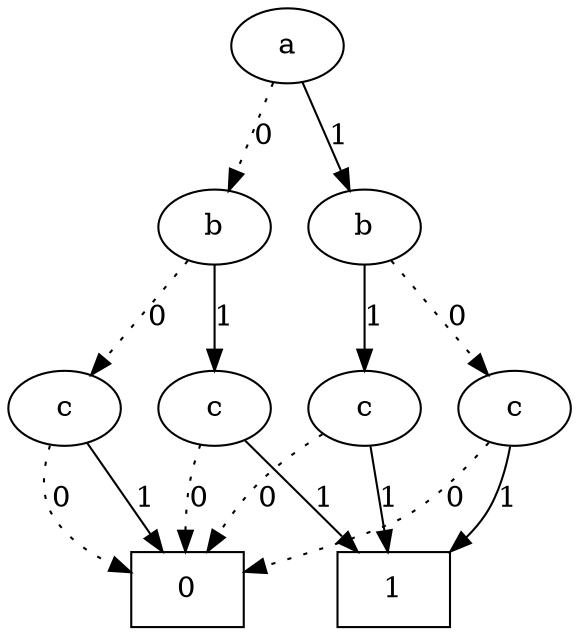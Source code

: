 digraph OBDD {
 {rank=same 1}
 {rank=same 2 3}
 {rank=same 4 5 6 7}
 0 [label="0", shape=box]
 1 [label="a"]
 2 [label="b"]
 3 [label="b"]
 4 [label="c"]
 5 [label="c"]
 6 [label="c"]
 7 [label="c"]
 8 [label="1", shape=box]
 1 -> 2 [label="0", style=dotted]
 1 -> 3 [label="1", style=solid]
 2 -> 4 [label="0", style=dotted]
 2 -> 5 [label="1", style=solid]
 3 -> 6 [label="0", style=dotted]
 3 -> 7 [label="1", style=solid]
 4 -> 0 [label="0", style=dotted]
 4 -> 0 [label="1", style=solid]
 5 -> 0 [label="0", style=dotted]
 5 -> 8 [label="1", style=solid]
 6 -> 0 [label="0", style=dotted]
 6 -> 8 [label="1", style=solid]
 7 -> 0 [label="0", style=dotted]
 7 -> 8 [label="1", style=solid]
}

